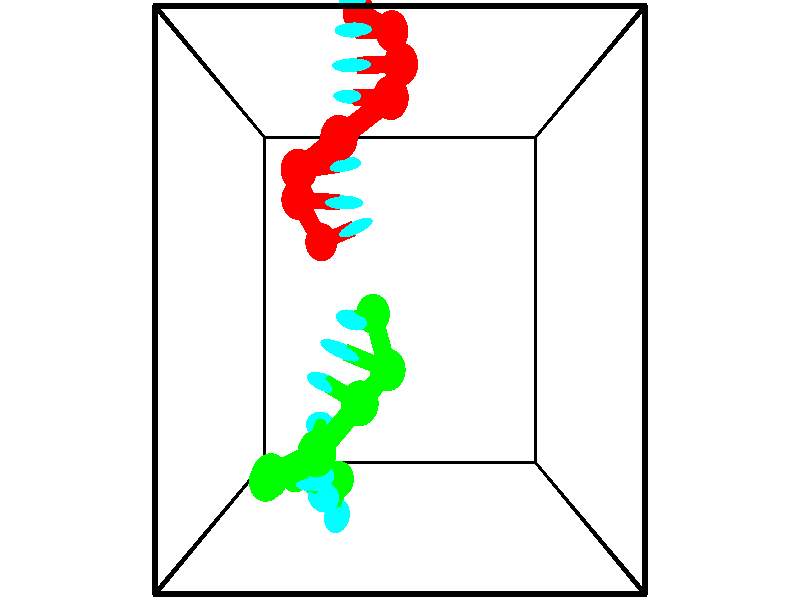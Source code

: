 // switches for output
#declare DRAW_BASES = 1; // possible values are 0, 1; only relevant for DNA ribbons
#declare DRAW_BASES_TYPE = 3; // possible values are 1, 2, 3; only relevant for DNA ribbons
#declare DRAW_FOG = 0; // set to 1 to enable fog

#include "colors.inc"

#include "transforms.inc"
background { rgb <1, 1, 1>}

#default {
   normal{
       ripples 0.25
       frequency 0.20
       turbulence 0.2
       lambda 5
   }
	finish {
		phong 0.1
		phong_size 40.
	}
}

// original window dimensions: 1024x640


// camera settings

camera {
	sky <-0, 1, 0>
	up <-0, 1, 0>
	right 1.6 * <1, 0, 0>
	location <2.5, 2.5, 11.1562>
	look_at <2.5, 2.5, 2.5>
	direction <0, 0, -8.6562>
	angle 67.0682
}


# declare cpy_camera_pos = <2.5, 2.5, 11.1562>;
# if (DRAW_FOG = 1)
fog {
	fog_type 2
	up vnormalize(cpy_camera_pos)
	color rgbt<1,1,1,0.3>
	distance 1e-5
	fog_alt 3e-3
	fog_offset 4
}
# end


// LIGHTS

# declare lum = 6;
global_settings {
	ambient_light rgb lum * <0.05, 0.05, 0.05>
	max_trace_level 15
}# declare cpy_direct_light_amount = 0.25;
light_source
{	1000 * <-1, -1, 1>,
	rgb lum * cpy_direct_light_amount
	parallel
}

light_source
{	1000 * <1, 1, -1>,
	rgb lum * cpy_direct_light_amount
	parallel
}

// strand 0

// nucleotide -1

// particle -1
sphere {
	<1.256040, 3.261649, 1.612742> 0.250000
	pigment { color rgbt <1,0,0,0> }
	no_shadow
}
cylinder {
	<1.582508, 3.349700, 1.826438>,  <1.778389, 3.402530, 1.954655>, 0.100000
	pigment { color rgbt <1,0,0,0> }
	no_shadow
}
cylinder {
	<1.582508, 3.349700, 1.826438>,  <1.256040, 3.261649, 1.612742>, 0.100000
	pigment { color rgbt <1,0,0,0> }
	no_shadow
}

// particle -1
sphere {
	<1.582508, 3.349700, 1.826438> 0.100000
	pigment { color rgbt <1,0,0,0> }
	no_shadow
}
sphere {
	0, 1
	scale<0.080000,0.200000,0.300000>
	matrix <-0.378090, 0.902627, 0.205701,
		-0.436938, -0.369877, 0.819924,
		0.816170, 0.220127, 0.534239,
		1.827359, 3.415738, 1.986710>
	pigment { color rgbt <0,1,1,0> }
	no_shadow
}
cylinder {
	<0.966210, 3.755361, 2.058988>,  <1.256040, 3.261649, 1.612742>, 0.130000
	pigment { color rgbt <1,0,0,0> }
	no_shadow
}

// nucleotide -1

// particle -1
sphere {
	<0.966210, 3.755361, 2.058988> 0.250000
	pigment { color rgbt <1,0,0,0> }
	no_shadow
}
cylinder {
	<1.361416, 3.731098, 2.115768>,  <1.598539, 3.716540, 2.149837>, 0.100000
	pigment { color rgbt <1,0,0,0> }
	no_shadow
}
cylinder {
	<1.361416, 3.731098, 2.115768>,  <0.966210, 3.755361, 2.058988>, 0.100000
	pigment { color rgbt <1,0,0,0> }
	no_shadow
}

// particle -1
sphere {
	<1.361416, 3.731098, 2.115768> 0.100000
	pigment { color rgbt <1,0,0,0> }
	no_shadow
}
sphere {
	0, 1
	scale<0.080000,0.200000,0.300000>
	matrix <0.017034, 0.956786, 0.290295,
		-0.153425, -0.284397, 0.946350,
		0.988013, -0.060658, 0.141951,
		1.657820, 3.712900, 2.158354>
	pigment { color rgbt <0,1,1,0> }
	no_shadow
}
cylinder {
	<1.066747, 4.029792, 2.620328>,  <0.966210, 3.755361, 2.058988>, 0.130000
	pigment { color rgbt <1,0,0,0> }
	no_shadow
}

// nucleotide -1

// particle -1
sphere {
	<1.066747, 4.029792, 2.620328> 0.250000
	pigment { color rgbt <1,0,0,0> }
	no_shadow
}
cylinder {
	<1.399784, 4.110305, 2.413921>,  <1.599606, 4.158614, 2.290077>, 0.100000
	pigment { color rgbt <1,0,0,0> }
	no_shadow
}
cylinder {
	<1.399784, 4.110305, 2.413921>,  <1.066747, 4.029792, 2.620328>, 0.100000
	pigment { color rgbt <1,0,0,0> }
	no_shadow
}

// particle -1
sphere {
	<1.399784, 4.110305, 2.413921> 0.100000
	pigment { color rgbt <1,0,0,0> }
	no_shadow
}
sphere {
	0, 1
	scale<0.080000,0.200000,0.300000>
	matrix <0.029448, 0.914228, 0.404129,
		0.553102, -0.351671, 0.755252,
		0.832593, 0.201284, -0.516017,
		1.649562, 4.170691, 2.259116>
	pigment { color rgbt <0,1,1,0> }
	no_shadow
}
cylinder {
	<1.679365, 4.320176, 3.027845>,  <1.066747, 4.029792, 2.620328>, 0.130000
	pigment { color rgbt <1,0,0,0> }
	no_shadow
}

// nucleotide -1

// particle -1
sphere {
	<1.679365, 4.320176, 3.027845> 0.250000
	pigment { color rgbt <1,0,0,0> }
	no_shadow
}
cylinder {
	<1.688412, 4.444873, 2.647886>,  <1.693840, 4.519691, 2.419911>, 0.100000
	pigment { color rgbt <1,0,0,0> }
	no_shadow
}
cylinder {
	<1.688412, 4.444873, 2.647886>,  <1.679365, 4.320176, 3.027845>, 0.100000
	pigment { color rgbt <1,0,0,0> }
	no_shadow
}

// particle -1
sphere {
	<1.688412, 4.444873, 2.647886> 0.100000
	pigment { color rgbt <1,0,0,0> }
	no_shadow
}
sphere {
	0, 1
	scale<0.080000,0.200000,0.300000>
	matrix <0.158939, 0.936935, 0.311273,
		0.987029, -0.158015, -0.028358,
		0.022617, 0.311743, -0.949897,
		1.695197, 4.538396, 2.362917>
	pigment { color rgbt <0,1,1,0> }
	no_shadow
}
cylinder {
	<2.370925, 4.841243, 2.769015>,  <1.679365, 4.320176, 3.027845>, 0.130000
	pigment { color rgbt <1,0,0,0> }
	no_shadow
}

// nucleotide -1

// particle -1
sphere {
	<2.370925, 4.841243, 2.769015> 0.250000
	pigment { color rgbt <1,0,0,0> }
	no_shadow
}
cylinder {
	<2.042274, 4.907260, 2.550772>,  <1.845084, 4.946871, 2.419826>, 0.100000
	pigment { color rgbt <1,0,0,0> }
	no_shadow
}
cylinder {
	<2.042274, 4.907260, 2.550772>,  <2.370925, 4.841243, 2.769015>, 0.100000
	pigment { color rgbt <1,0,0,0> }
	no_shadow
}

// particle -1
sphere {
	<2.042274, 4.907260, 2.550772> 0.100000
	pigment { color rgbt <1,0,0,0> }
	no_shadow
}
sphere {
	0, 1
	scale<0.080000,0.200000,0.300000>
	matrix <0.087826, 0.982391, 0.164910,
		0.563218, 0.087576, -0.821654,
		-0.821628, 0.165043, -0.545609,
		1.795786, 4.956773, 2.387089>
	pigment { color rgbt <0,1,1,0> }
	no_shadow
}
cylinder {
	<2.513522, 5.362247, 2.358978>,  <2.370925, 4.841243, 2.769015>, 0.130000
	pigment { color rgbt <1,0,0,0> }
	no_shadow
}

// nucleotide -1

// particle -1
sphere {
	<2.513522, 5.362247, 2.358978> 0.250000
	pigment { color rgbt <1,0,0,0> }
	no_shadow
}
cylinder {
	<2.114334, 5.347880, 2.380013>,  <1.874821, 5.339261, 2.392635>, 0.100000
	pigment { color rgbt <1,0,0,0> }
	no_shadow
}
cylinder {
	<2.114334, 5.347880, 2.380013>,  <2.513522, 5.362247, 2.358978>, 0.100000
	pigment { color rgbt <1,0,0,0> }
	no_shadow
}

// particle -1
sphere {
	<2.114334, 5.347880, 2.380013> 0.100000
	pigment { color rgbt <1,0,0,0> }
	no_shadow
}
sphere {
	0, 1
	scale<0.080000,0.200000,0.300000>
	matrix <-0.022562, 0.971632, 0.235418,
		-0.059552, 0.233754, -0.970470,
		-0.997970, -0.035916, 0.052589,
		1.814943, 5.337106, 2.395790>
	pigment { color rgbt <0,1,1,0> }
	no_shadow
}
cylinder {
	<2.376569, 5.919139, 1.939403>,  <2.513522, 5.362247, 2.358978>, 0.130000
	pigment { color rgbt <1,0,0,0> }
	no_shadow
}

// nucleotide -1

// particle -1
sphere {
	<2.376569, 5.919139, 1.939403> 0.250000
	pigment { color rgbt <1,0,0,0> }
	no_shadow
}
cylinder {
	<2.060596, 5.841396, 2.172034>,  <1.871013, 5.794750, 2.311613>, 0.100000
	pigment { color rgbt <1,0,0,0> }
	no_shadow
}
cylinder {
	<2.060596, 5.841396, 2.172034>,  <2.376569, 5.919139, 1.939403>, 0.100000
	pigment { color rgbt <1,0,0,0> }
	no_shadow
}

// particle -1
sphere {
	<2.060596, 5.841396, 2.172034> 0.100000
	pigment { color rgbt <1,0,0,0> }
	no_shadow
}
sphere {
	0, 1
	scale<0.080000,0.200000,0.300000>
	matrix <-0.085153, 0.974019, 0.209848,
		-0.607254, 0.116242, -0.785958,
		-0.789931, -0.194358, 0.581578,
		1.823617, 5.783089, 2.346508>
	pigment { color rgbt <0,1,1,0> }
	no_shadow
}
cylinder {
	<1.843728, 6.285431, 1.615156>,  <2.376569, 5.919139, 1.939403>, 0.130000
	pigment { color rgbt <1,0,0,0> }
	no_shadow
}

// nucleotide -1

// particle -1
sphere {
	<1.843728, 6.285431, 1.615156> 0.250000
	pigment { color rgbt <1,0,0,0> }
	no_shadow
}
cylinder {
	<1.819839, 6.218035, 2.008713>,  <1.805506, 6.177597, 2.244847>, 0.100000
	pigment { color rgbt <1,0,0,0> }
	no_shadow
}
cylinder {
	<1.819839, 6.218035, 2.008713>,  <1.843728, 6.285431, 1.615156>, 0.100000
	pigment { color rgbt <1,0,0,0> }
	no_shadow
}

// particle -1
sphere {
	<1.819839, 6.218035, 2.008713> 0.100000
	pigment { color rgbt <1,0,0,0> }
	no_shadow
}
sphere {
	0, 1
	scale<0.080000,0.200000,0.300000>
	matrix <-0.109155, 0.980843, 0.161342,
		-0.992229, -0.097762, -0.076969,
		-0.059721, -0.168490, 0.983892,
		1.801923, 6.167488, 2.303880>
	pigment { color rgbt <0,1,1,0> }
	no_shadow
}
// strand 1

// nucleotide -1

// particle -1
sphere {
	<2.097466, 2.327287, 2.141550> 0.250000
	pigment { color rgbt <0,1,0,0> }
	no_shadow
}
cylinder {
	<1.945694, 2.294852, 2.510214>,  <1.854631, 2.275391, 2.731412>, 0.100000
	pigment { color rgbt <0,1,0,0> }
	no_shadow
}
cylinder {
	<1.945694, 2.294852, 2.510214>,  <2.097466, 2.327287, 2.141550>, 0.100000
	pigment { color rgbt <0,1,0,0> }
	no_shadow
}

// particle -1
sphere {
	<1.945694, 2.294852, 2.510214> 0.100000
	pigment { color rgbt <0,1,0,0> }
	no_shadow
}
sphere {
	0, 1
	scale<0.080000,0.200000,0.300000>
	matrix <-0.399864, -0.883945, -0.242385,
		0.834351, -0.460507, 0.302970,
		-0.379429, -0.081087, 0.921661,
		1.831865, 2.270526, 2.786712>
	pigment { color rgbt <0,1,1,0> }
	no_shadow
}
cylinder {
	<2.328543, 1.680529, 2.652020>,  <2.097466, 2.327287, 2.141550>, 0.130000
	pigment { color rgbt <0,1,0,0> }
	no_shadow
}

// nucleotide -1

// particle -1
sphere {
	<2.328543, 1.680529, 2.652020> 0.250000
	pigment { color rgbt <0,1,0,0> }
	no_shadow
}
cylinder {
	<1.957535, 1.815525, 2.716276>,  <1.734930, 1.896523, 2.754830>, 0.100000
	pigment { color rgbt <0,1,0,0> }
	no_shadow
}
cylinder {
	<1.957535, 1.815525, 2.716276>,  <2.328543, 1.680529, 2.652020>, 0.100000
	pigment { color rgbt <0,1,0,0> }
	no_shadow
}

// particle -1
sphere {
	<1.957535, 1.815525, 2.716276> 0.100000
	pigment { color rgbt <0,1,0,0> }
	no_shadow
}
sphere {
	0, 1
	scale<0.080000,0.200000,0.300000>
	matrix <-0.355352, -0.929471, -0.099042,
		0.115885, -0.148948, 0.982031,
		-0.927521, 0.337489, 0.160640,
		1.679278, 1.916772, 2.764468>
	pigment { color rgbt <0,1,1,0> }
	no_shadow
}
cylinder {
	<1.966238, 1.360108, 3.152209>,  <2.328543, 1.680529, 2.652020>, 0.130000
	pigment { color rgbt <0,1,0,0> }
	no_shadow
}

// nucleotide -1

// particle -1
sphere {
	<1.966238, 1.360108, 3.152209> 0.250000
	pigment { color rgbt <0,1,0,0> }
	no_shadow
}
cylinder {
	<1.669273, 1.462142, 2.904417>,  <1.491094, 1.523362, 2.755742>, 0.100000
	pigment { color rgbt <0,1,0,0> }
	no_shadow
}
cylinder {
	<1.669273, 1.462142, 2.904417>,  <1.966238, 1.360108, 3.152209>, 0.100000
	pigment { color rgbt <0,1,0,0> }
	no_shadow
}

// particle -1
sphere {
	<1.669273, 1.462142, 2.904417> 0.100000
	pigment { color rgbt <0,1,0,0> }
	no_shadow
}
sphere {
	0, 1
	scale<0.080000,0.200000,0.300000>
	matrix <-0.203559, -0.966848, -0.154167,
		-0.638269, 0.011645, 0.769726,
		-0.742413, 0.255085, -0.619480,
		1.446550, 1.538668, 2.718573>
	pigment { color rgbt <0,1,1,0> }
	no_shadow
}
cylinder {
	<1.432184, 0.858993, 3.401936>,  <1.966238, 1.360108, 3.152209>, 0.130000
	pigment { color rgbt <0,1,0,0> }
	no_shadow
}

// nucleotide -1

// particle -1
sphere {
	<1.432184, 0.858993, 3.401936> 0.250000
	pigment { color rgbt <0,1,0,0> }
	no_shadow
}
cylinder {
	<1.407654, 0.969643, 3.018328>,  <1.392936, 1.036032, 2.788163>, 0.100000
	pigment { color rgbt <0,1,0,0> }
	no_shadow
}
cylinder {
	<1.407654, 0.969643, 3.018328>,  <1.432184, 0.858993, 3.401936>, 0.100000
	pigment { color rgbt <0,1,0,0> }
	no_shadow
}

// particle -1
sphere {
	<1.407654, 0.969643, 3.018328> 0.100000
	pigment { color rgbt <0,1,0,0> }
	no_shadow
}
sphere {
	0, 1
	scale<0.080000,0.200000,0.300000>
	matrix <-0.117808, -0.956119, -0.268253,
		-0.991141, 0.096529, 0.091223,
		-0.061326, 0.276623, -0.959020,
		1.389256, 1.052629, 2.730622>
	pigment { color rgbt <0,1,1,0> }
	no_shadow
}
cylinder {
	<0.751211, 0.525567, 3.033813>,  <1.432184, 0.858993, 3.401936>, 0.130000
	pigment { color rgbt <0,1,0,0> }
	no_shadow
}

// nucleotide -1

// particle -1
sphere {
	<0.751211, 0.525567, 3.033813> 0.250000
	pigment { color rgbt <0,1,0,0> }
	no_shadow
}
cylinder {
	<1.061096, 0.612885, 2.796438>,  <1.247027, 0.665276, 2.654013>, 0.100000
	pigment { color rgbt <0,1,0,0> }
	no_shadow
}
cylinder {
	<1.061096, 0.612885, 2.796438>,  <0.751211, 0.525567, 3.033813>, 0.100000
	pigment { color rgbt <0,1,0,0> }
	no_shadow
}

// particle -1
sphere {
	<1.061096, 0.612885, 2.796438> 0.100000
	pigment { color rgbt <0,1,0,0> }
	no_shadow
}
sphere {
	0, 1
	scale<0.080000,0.200000,0.300000>
	matrix <-0.092066, -0.889574, -0.447418,
		-0.625575, 0.401255, -0.669066,
		0.774712, 0.218295, -0.593438,
		1.293510, 0.678374, 2.618407>
	pigment { color rgbt <0,1,1,0> }
	no_shadow
}
cylinder {
	<0.546996, 0.298604, 2.322469>,  <0.751211, 0.525567, 3.033813>, 0.130000
	pigment { color rgbt <0,1,0,0> }
	no_shadow
}

// nucleotide -1

// particle -1
sphere {
	<0.546996, 0.298604, 2.322469> 0.250000
	pigment { color rgbt <0,1,0,0> }
	no_shadow
}
cylinder {
	<0.945923, 0.323508, 2.337870>,  <1.185279, 0.338451, 2.347110>, 0.100000
	pigment { color rgbt <0,1,0,0> }
	no_shadow
}
cylinder {
	<0.945923, 0.323508, 2.337870>,  <0.546996, 0.298604, 2.322469>, 0.100000
	pigment { color rgbt <0,1,0,0> }
	no_shadow
}

// particle -1
sphere {
	<0.945923, 0.323508, 2.337870> 0.100000
	pigment { color rgbt <0,1,0,0> }
	no_shadow
}
sphere {
	0, 1
	scale<0.080000,0.200000,0.300000>
	matrix <0.072935, -0.800050, -0.595483,
		-0.006271, 0.596694, -0.802445,
		0.997317, 0.062261, 0.038503,
		1.245118, 0.342186, 2.349420>
	pigment { color rgbt <0,1,1,0> }
	no_shadow
}
cylinder {
	<0.852230, 0.216981, 1.591461>,  <0.546996, 0.298604, 2.322469>, 0.130000
	pigment { color rgbt <0,1,0,0> }
	no_shadow
}

// nucleotide -1

// particle -1
sphere {
	<0.852230, 0.216981, 1.591461> 0.250000
	pigment { color rgbt <0,1,0,0> }
	no_shadow
}
cylinder {
	<1.132225, 0.112799, 1.857449>,  <1.300222, 0.050290, 2.017041>, 0.100000
	pigment { color rgbt <0,1,0,0> }
	no_shadow
}
cylinder {
	<1.132225, 0.112799, 1.857449>,  <0.852230, 0.216981, 1.591461>, 0.100000
	pigment { color rgbt <0,1,0,0> }
	no_shadow
}

// particle -1
sphere {
	<1.132225, 0.112799, 1.857449> 0.100000
	pigment { color rgbt <0,1,0,0> }
	no_shadow
}
sphere {
	0, 1
	scale<0.080000,0.200000,0.300000>
	matrix <0.273636, -0.762246, -0.586603,
		0.659653, 0.592574, -0.462292,
		0.699986, -0.260455, 0.664968,
		1.342221, 0.034662, 2.056939>
	pigment { color rgbt <0,1,1,0> }
	no_shadow
}
cylinder {
	<1.487268, 0.034458, 1.200224>,  <0.852230, 0.216981, 1.591461>, 0.130000
	pigment { color rgbt <0,1,0,0> }
	no_shadow
}

// nucleotide -1

// particle -1
sphere {
	<1.487268, 0.034458, 1.200224> 0.250000
	pigment { color rgbt <0,1,0,0> }
	no_shadow
}
cylinder {
	<1.509346, -0.142837, 1.558105>,  <1.522593, -0.249213, 1.772834>, 0.100000
	pigment { color rgbt <0,1,0,0> }
	no_shadow
}
cylinder {
	<1.509346, -0.142837, 1.558105>,  <1.487268, 0.034458, 1.200224>, 0.100000
	pigment { color rgbt <0,1,0,0> }
	no_shadow
}

// particle -1
sphere {
	<1.509346, -0.142837, 1.558105> 0.100000
	pigment { color rgbt <0,1,0,0> }
	no_shadow
}
sphere {
	0, 1
	scale<0.080000,0.200000,0.300000>
	matrix <0.085687, -0.890661, -0.446520,
		0.994792, 0.101310, -0.011181,
		0.055195, -0.443236, 0.894704,
		1.525905, -0.275808, 1.826517>
	pigment { color rgbt <0,1,1,0> }
	no_shadow
}
// box output
cylinder {
	<0.000000, 0.000000, 0.000000>,  <5.000000, 0.000000, 0.000000>, 0.025000
	pigment { color rgbt <0,0,0,0> }
	no_shadow
}
cylinder {
	<0.000000, 0.000000, 0.000000>,  <0.000000, 5.000000, 0.000000>, 0.025000
	pigment { color rgbt <0,0,0,0> }
	no_shadow
}
cylinder {
	<0.000000, 0.000000, 0.000000>,  <0.000000, 0.000000, 5.000000>, 0.025000
	pigment { color rgbt <0,0,0,0> }
	no_shadow
}
cylinder {
	<5.000000, 5.000000, 5.000000>,  <0.000000, 5.000000, 5.000000>, 0.025000
	pigment { color rgbt <0,0,0,0> }
	no_shadow
}
cylinder {
	<5.000000, 5.000000, 5.000000>,  <5.000000, 0.000000, 5.000000>, 0.025000
	pigment { color rgbt <0,0,0,0> }
	no_shadow
}
cylinder {
	<5.000000, 5.000000, 5.000000>,  <5.000000, 5.000000, 0.000000>, 0.025000
	pigment { color rgbt <0,0,0,0> }
	no_shadow
}
cylinder {
	<0.000000, 0.000000, 5.000000>,  <0.000000, 5.000000, 5.000000>, 0.025000
	pigment { color rgbt <0,0,0,0> }
	no_shadow
}
cylinder {
	<0.000000, 0.000000, 5.000000>,  <5.000000, 0.000000, 5.000000>, 0.025000
	pigment { color rgbt <0,0,0,0> }
	no_shadow
}
cylinder {
	<5.000000, 5.000000, 0.000000>,  <0.000000, 5.000000, 0.000000>, 0.025000
	pigment { color rgbt <0,0,0,0> }
	no_shadow
}
cylinder {
	<5.000000, 5.000000, 0.000000>,  <5.000000, 0.000000, 0.000000>, 0.025000
	pigment { color rgbt <0,0,0,0> }
	no_shadow
}
cylinder {
	<5.000000, 0.000000, 5.000000>,  <5.000000, 0.000000, 0.000000>, 0.025000
	pigment { color rgbt <0,0,0,0> }
	no_shadow
}
cylinder {
	<0.000000, 5.000000, 0.000000>,  <0.000000, 5.000000, 5.000000>, 0.025000
	pigment { color rgbt <0,0,0,0> }
	no_shadow
}
// end of box output
